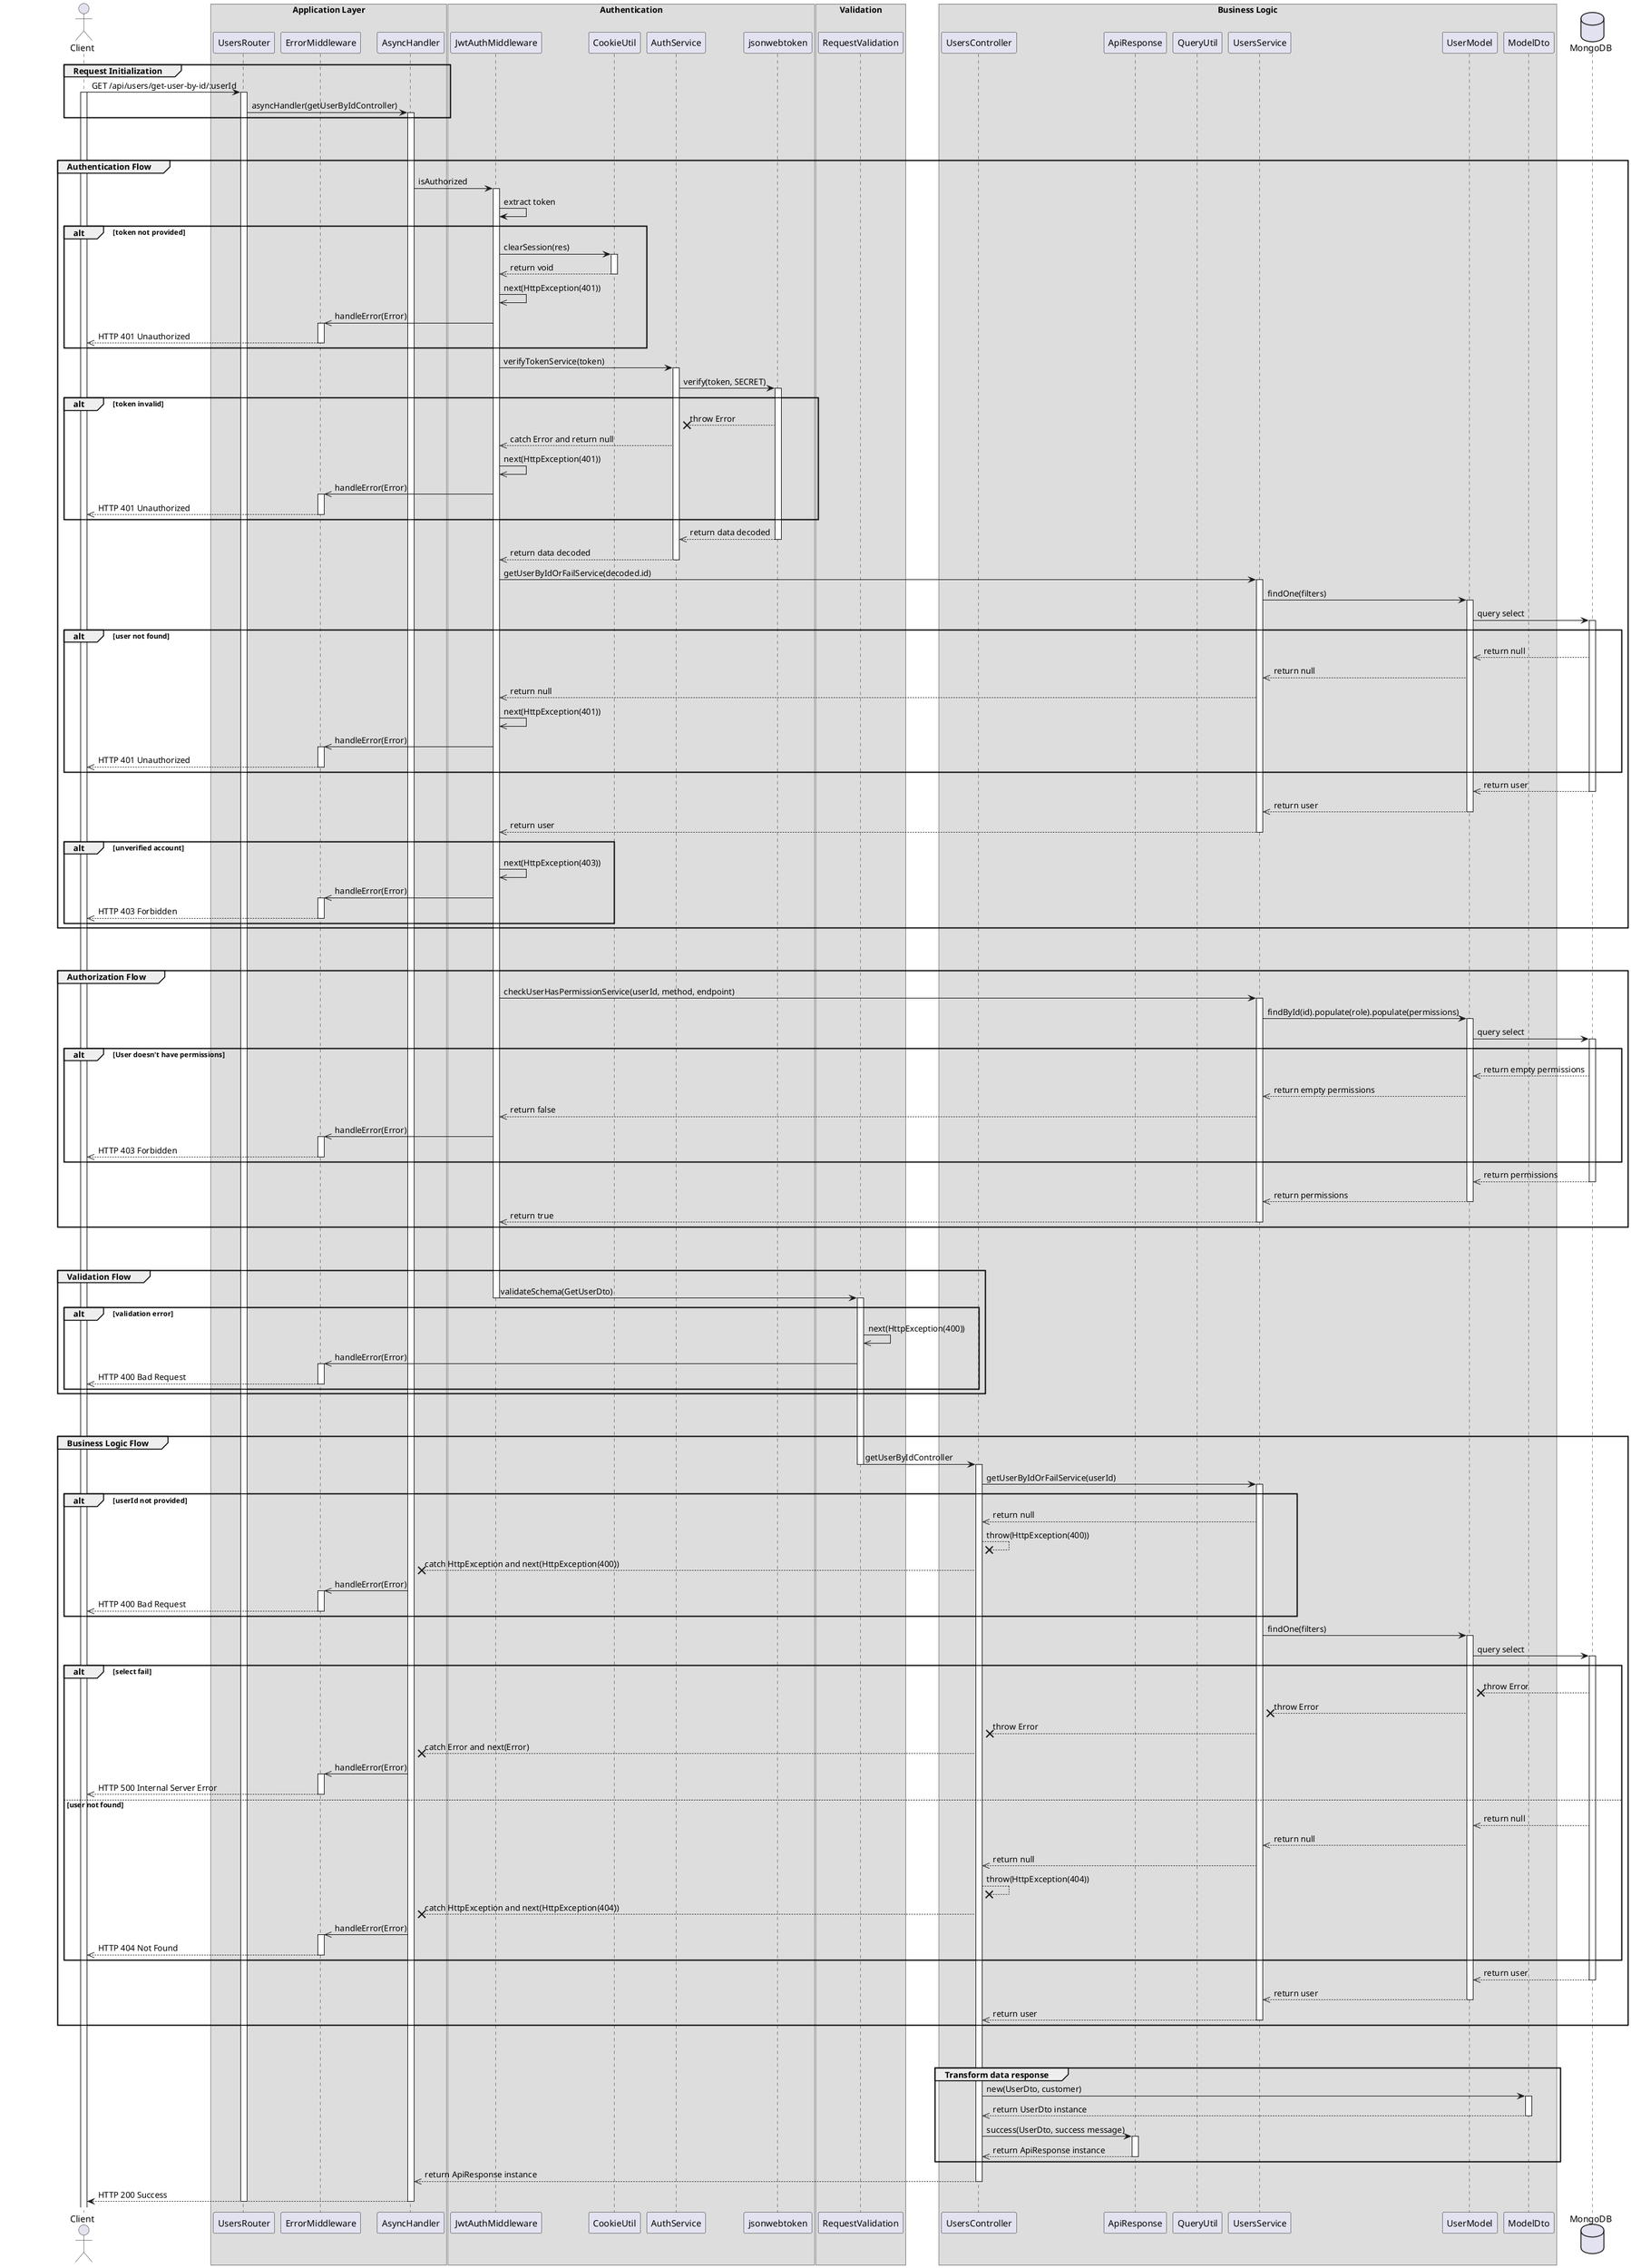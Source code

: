 @startuml View Details User

actor Client

box "Application Layer"
participant UsersRouter 
participant ErrorMiddleware 
participant AsyncHandler 
end box

box "Authentication"
participant JwtAuthMiddleware 
participant CookieUtil
participant AuthService
participant jsonwebtoken
end box


box "Validation"
participant RequestValidation
end box

box "Business Logic"
participant UsersController
participant ApiResponse
participant QueryUtil
participant UsersService 
participant UserModel
participant ModelDto
end box

database MongoDB

' Step 1
group Request Initialization
    Client -> UsersRouter: GET /api/users/get-user-by-id/:userId
    activate Client
    activate UsersRouter
    UsersRouter -> AsyncHandler: asyncHandler(getUserByIdController)
    activate AsyncHandler
end

break
break

' Step 2
group Authentication Flow
    AsyncHandler -> JwtAuthMiddleware: isAuthorized
    activate JwtAuthMiddleware

    JwtAuthMiddleware -> JwtAuthMiddleware: extract token
    alt token not provided
        JwtAuthMiddleware -> CookieUtil: clearSession(res)
        activate CookieUtil
        CookieUtil -->> JwtAuthMiddleware: return void
        deactivate CookieUtil
        JwtAuthMiddleware ->> JwtAuthMiddleware: next(HttpException(401))
        JwtAuthMiddleware ->> ErrorMiddleware: handleError(Error)
        activate ErrorMiddleware
        ErrorMiddleware -->> Client: HTTP 401 Unauthorized
        deactivate ErrorMiddleware
    end 

    JwtAuthMiddleware -> AuthService: verifyTokenService(token)
    activate AuthService
    AuthService -> jsonwebtoken: verify(token, SECRET)
    activate jsonwebtoken
    alt token invalid
        jsonwebtoken --x AuthService: throw Error
        AuthService -->> JwtAuthMiddleware: catch Error and return null
        JwtAuthMiddleware ->> JwtAuthMiddleware: next(HttpException(401))
        JwtAuthMiddleware ->> ErrorMiddleware: handleError(Error)
        activate ErrorMiddleware
        ErrorMiddleware -->> Client: HTTP 401 Unauthorized
        deactivate ErrorMiddleware
    end

    jsonwebtoken -->> AuthService: return data decoded
    deactivate jsonwebtoken
    AuthService -->> JwtAuthMiddleware: return data decoded
    deactivate AuthService
    JwtAuthMiddleware -> UsersService: getUserByIdOrFailService(decoded.id)
    activate UsersService
    UsersService -> UserModel: findOne(filters)
    activate UserModel
    UserModel -> MongoDB: query select
    activate MongoDB

    alt user not found
        MongoDB -->> UserModel: return null
        UserModel -->> UsersService: return null
        UsersService -->> JwtAuthMiddleware: return null
        JwtAuthMiddleware ->> JwtAuthMiddleware: next(HttpException(401))
        JwtAuthMiddleware ->> ErrorMiddleware: handleError(Error)
        activate ErrorMiddleware
        ErrorMiddleware -->> Client: HTTP 401 Unauthorized
        deactivate ErrorMiddleware
    end

    MongoDB -->> UserModel: return user
    deactivate MongoDB
    UserModel -->> UsersService: return user
    deactivate UserModel
    UsersService -->> JwtAuthMiddleware: return user
    deactivate UsersService

    alt unverified account
        JwtAuthMiddleware ->> JwtAuthMiddleware: next(HttpException(403))
        JwtAuthMiddleware ->> ErrorMiddleware: handleError(Error)
        activate ErrorMiddleware
        ErrorMiddleware -->> Client: HTTP 403 Forbidden
        deactivate ErrorMiddleware
    end
end

break
break

' Step 3
group Authorization Flow
    JwtAuthMiddleware -> UsersService: checkUserHasPermissionService(userId, method, endpoint)
    activate UsersService
    UsersService -> UserModel: findById(id).populate(role).populate(permissions)
    activate UserModel
    UserModel -> MongoDB: query select
    activate MongoDB

    alt User doesn't have permissions 
        MongoDB -->> UserModel: return empty permissions
        UserModel -->> UsersService: return empty permissions
        UsersService -->> JwtAuthMiddleware: return false
        JwtAuthMiddleware ->> ErrorMiddleware: handleError(Error)
        activate ErrorMiddleware
        ErrorMiddleware -->> Client: HTTP 403 Forbidden
        deactivate ErrorMiddleware
    end

    MongoDB -->> UserModel: return permissions
    deactivate MongoDB
    UserModel -->> UsersService: return permissions
    deactivate UserModel
    UsersService -->> JwtAuthMiddleware: return true
    deactivate UsersService
end

break
break

' Step 4
group Validation Flow
    JwtAuthMiddleware -> RequestValidation: validateSchema(GetUserDto)
    deactivate JwtAuthMiddleware
    activate RequestValidation
    alt validation error
        RequestValidation ->> RequestValidation: next(HttpException(400))
        RequestValidation ->> ErrorMiddleware: handleError(Error)
        activate ErrorMiddleware
        ErrorMiddleware -->> Client: HTTP 400 Bad Request
        deactivate ErrorMiddleware
    end
    
end

break
break


' step 5
group Business Logic Flow
    RequestValidation -> UsersController: getUserByIdController
    deactivate RequestValidation
    activate UsersController
    UsersController -> UsersService: getUserByIdOrFailService(userId)
    activate UsersService

    alt userId not provided
        UsersService -->> UsersController: return null
        UsersController --x UsersController: throw(HttpException(400))
        UsersController --x AsyncHandler: catch HttpException and next(HttpException(400))
        AsyncHandler ->> ErrorMiddleware: handleError(Error) 
        activate ErrorMiddleware
        ErrorMiddleware -->> Client: HTTP 400 Bad Request
        deactivate ErrorMiddleware
    end

    UsersService -> UserModel: findOne(filters)
    activate UserModel
    UserModel -> MongoDB: query select
    activate MongoDB

    alt select fail 
        MongoDB --x UserModel: throw Error
        UserModel --x UsersService: throw Error
        UsersService --x UsersController: throw Error
        UsersController --x AsyncHandler: catch Error and next(Error)
        AsyncHandler ->> ErrorMiddleware: handleError(Error) 
        activate ErrorMiddleware
        ErrorMiddleware -->> Client: HTTP 500 Internal Server Error
        deactivate ErrorMiddleware

    else user not found
        MongoDB -->> UserModel: return null
        UserModel -->> UsersService: return null
        UsersService -->> UsersController: return null
        UsersController --x UsersController: throw(HttpException(404))
        UsersController --x AsyncHandler: catch HttpException and next(HttpException(404))
        AsyncHandler ->> ErrorMiddleware: handleError(Error) 
        activate ErrorMiddleware
        ErrorMiddleware -->> Client: HTTP 404 Not Found
        deactivate ErrorMiddleware
    end

    MongoDB -->> UserModel: return user
    deactivate MongoDB
    UserModel -->> UsersService: return user
    deactivate UserModel
    UsersService -->> UsersController: return user
    deactivate UsersService

end
break
break

group Transform data response
    UsersController -> ModelDto: new(UserDto, customer)
    activate ModelDto
    ModelDto -->> UsersController: return UserDto instance
    deactivate ModelDto

    UsersController -> ApiResponse: success(UserDto, success message)
    activate ApiResponse
    ApiResponse -->> UsersController: return ApiResponse instance
    deactivate ApiResponse 
end
UsersController -->> AsyncHandler: return ApiResponse instance
deactivate UsersController
AsyncHandler --> Client: HTTP 200 Success
deactivate AsyncHandler
deactivate UsersRouter

@enduml

@startuml View User Details

actor Client
participant UsersController
participant ModelDto
participant RequestValidation
participant UsersService
participant UserModel
database MongoDB

activate Client
Client -> UsersController: GET /api/users/:userId
activate UsersController

group Validation Flow
    UsersController -> RequestValidation: validateSchema(GetUserByIdDto)
    activate RequestValidation
    
    alt validation error
        RequestValidation --x RequestValidation: throw HttpException(400)
        RequestValidation --x UsersController: throw HttpException(400)
        UsersController -->> Client: HTTP 400 Bad Request
    end

    RequestValidation -> UsersController: return valid data
    deactivate RequestValidation
end

group Business Logic Flow
    UsersController -> UsersService: getUserByIdOrFailService(userId)
    activate UsersService

    UsersService -> UserModel: findById(userId)
    activate UserModel
    UserModel -> MongoDB: query select
    activate MongoDB

    alt select fail
        MongoDB --x UserModel: throw Error
        UserModel --x UsersService: throw Error
        UsersService --x UsersController: throw Error
        UsersController -->> Client: HTTP 500 Server Error
    else user not found
        MongoDB -->> UserModel: return null
        UserModel -->> UsersService: return null
        UsersService -->> UsersController: return null
        UsersController --x UsersController: throw HttpException(404)
        UsersController -->> Client: HTTP 404 Not Found
    end

    MongoDB -->> UserModel: return user
    deactivate MongoDB
    UserModel -->> UsersService: return user
    deactivate UserModel
    UsersService -->> UsersController: return user
    deactivate UsersService
end

group Transform data
    UsersController -> ModelDto: new(UserDto)
    activate ModelDto
    ModelDto -> UsersController: return userDto
    deactivate ModelDto

    UsersController --> Client: HTTP 200 Success
    deactivate UsersController
end

deactivate Client

@enduml